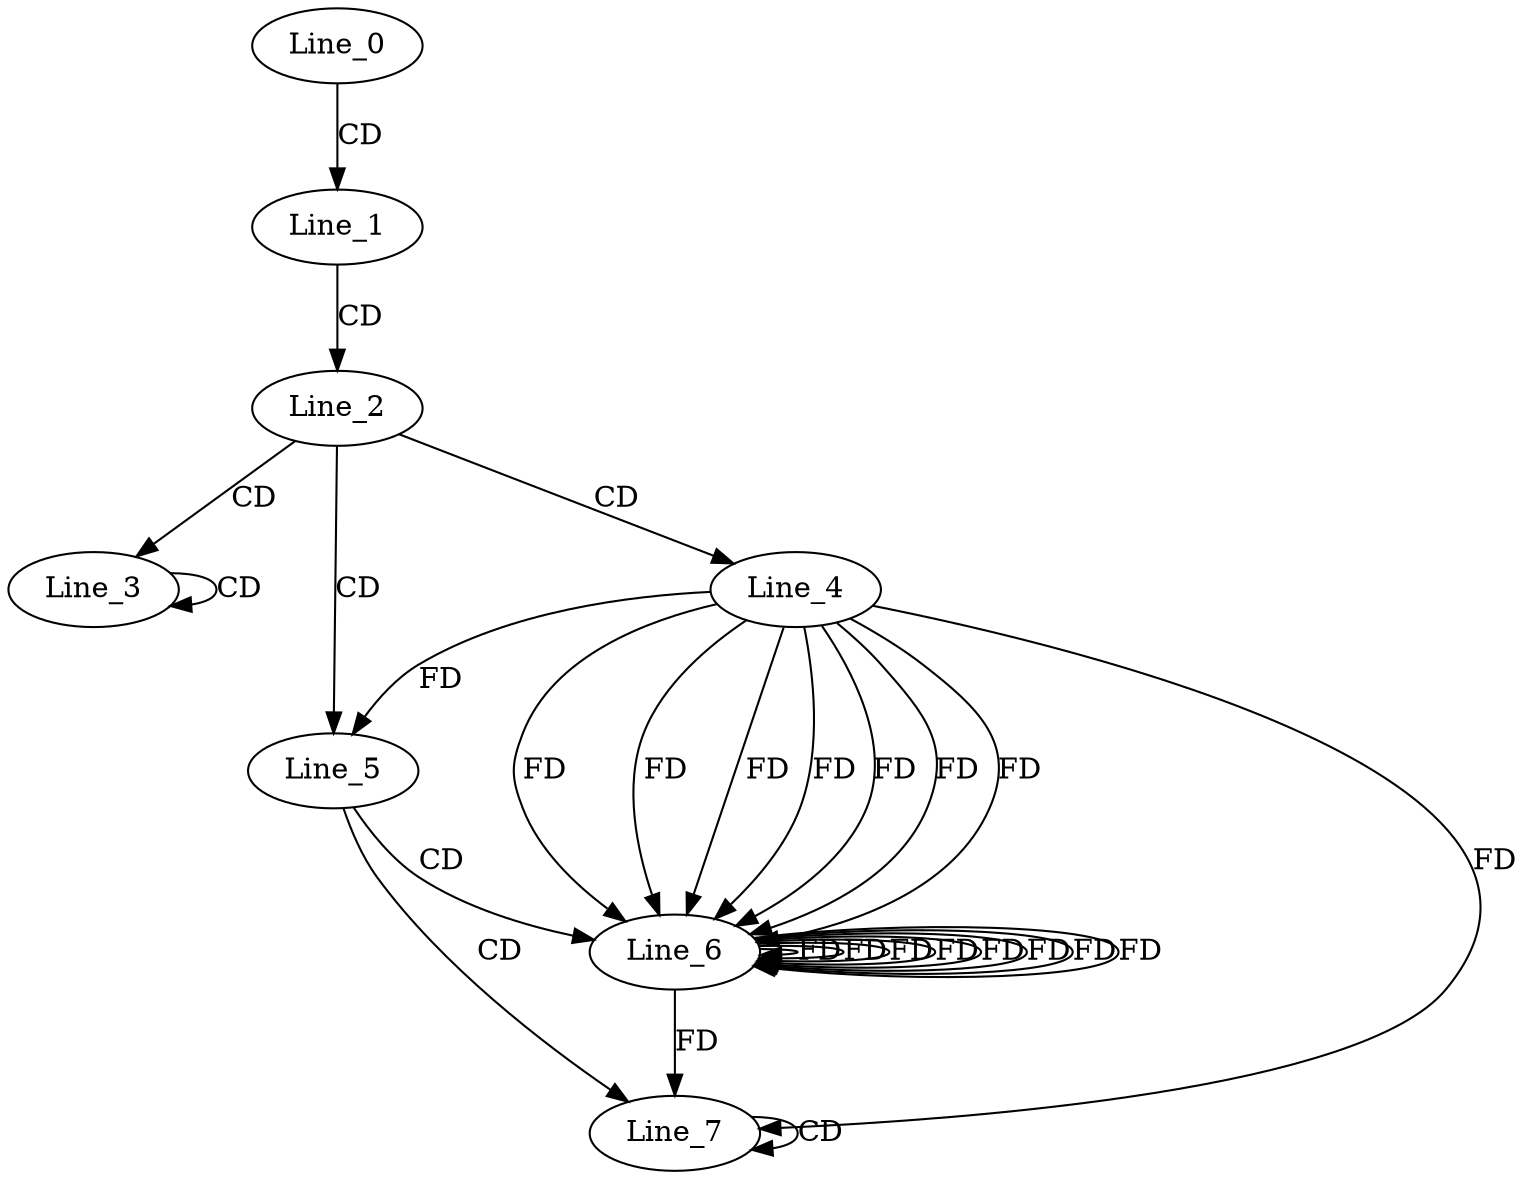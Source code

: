 digraph G {
  Line_0;
  Line_1;
  Line_2;
  Line_3;
  Line_3;
  Line_4;
  Line_5;
  Line_5;
  Line_6;
  Line_6;
  Line_6;
  Line_6;
  Line_6;
  Line_6;
  Line_6;
  Line_6;
  Line_7;
  Line_7;
  Line_0 -> Line_1 [ label="CD" ];
  Line_1 -> Line_2 [ label="CD" ];
  Line_2 -> Line_3 [ label="CD" ];
  Line_3 -> Line_3 [ label="CD" ];
  Line_2 -> Line_4 [ label="CD" ];
  Line_2 -> Line_5 [ label="CD" ];
  Line_4 -> Line_5 [ label="FD" ];
  Line_5 -> Line_6 [ label="CD" ];
  Line_4 -> Line_6 [ label="FD" ];
  Line_6 -> Line_6 [ label="FD" ];
  Line_4 -> Line_6 [ label="FD" ];
  Line_6 -> Line_6 [ label="FD" ];
  Line_6 -> Line_6 [ label="FD" ];
  Line_4 -> Line_6 [ label="FD" ];
  Line_6 -> Line_6 [ label="FD" ];
  Line_4 -> Line_6 [ label="FD" ];
  Line_6 -> Line_6 [ label="FD" ];
  Line_4 -> Line_6 [ label="FD" ];
  Line_6 -> Line_6 [ label="FD" ];
  Line_4 -> Line_6 [ label="FD" ];
  Line_6 -> Line_6 [ label="FD" ];
  Line_4 -> Line_6 [ label="FD" ];
  Line_6 -> Line_6 [ label="FD" ];
  Line_5 -> Line_7 [ label="CD" ];
  Line_7 -> Line_7 [ label="CD" ];
  Line_4 -> Line_7 [ label="FD" ];
  Line_6 -> Line_7 [ label="FD" ];
}
